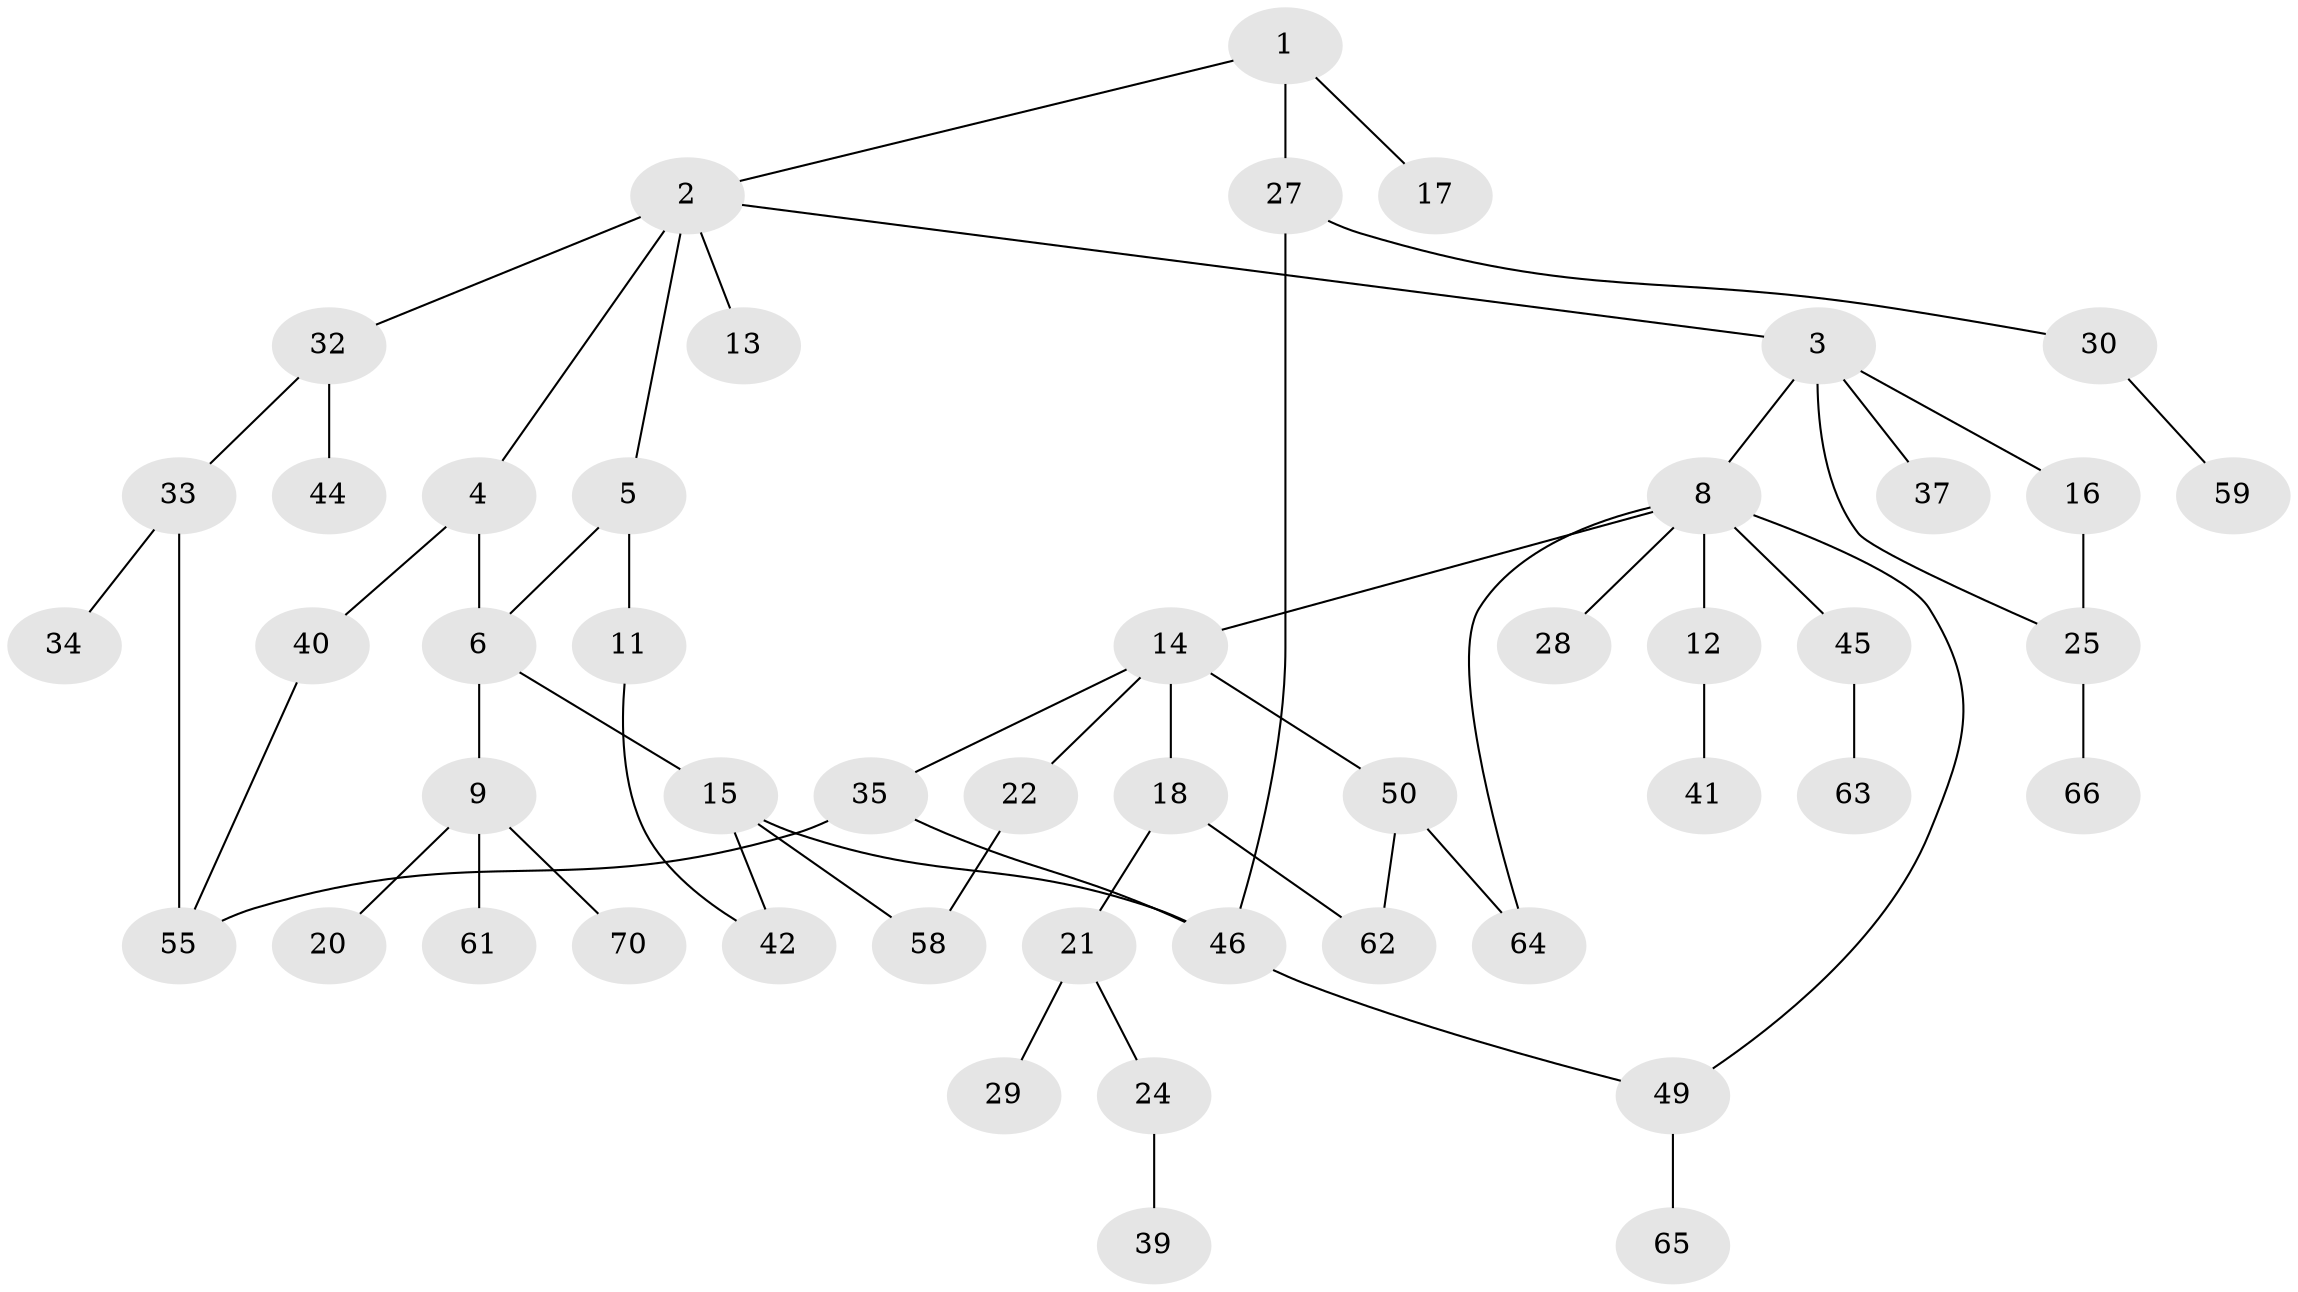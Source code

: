 // Generated by graph-tools (version 1.1) at 2025/23/03/03/25 07:23:32]
// undirected, 49 vertices, 59 edges
graph export_dot {
graph [start="1"]
  node [color=gray90,style=filled];
  1 [super="+10"];
  2 [super="+47"];
  3;
  4 [super="+52"];
  5 [super="+7"];
  6 [super="+23"];
  8 [super="+48"];
  9 [super="+60"];
  11 [super="+19"];
  12;
  13 [super="+57"];
  14;
  15 [super="+69"];
  16 [super="+26"];
  17;
  18;
  20;
  21;
  22 [super="+38"];
  24 [super="+54"];
  25 [super="+68"];
  27;
  28 [super="+31"];
  29;
  30 [super="+51"];
  32 [super="+36"];
  33;
  34;
  35 [super="+53"];
  37;
  39 [super="+43"];
  40;
  41;
  42 [super="+67"];
  44;
  45;
  46 [super="+56"];
  49;
  50;
  55;
  58;
  59;
  61;
  62;
  63;
  64 [super="+71"];
  65;
  66;
  70;
  1 -- 2;
  1 -- 27;
  1 -- 17;
  2 -- 3;
  2 -- 4;
  2 -- 5;
  2 -- 13;
  2 -- 32;
  3 -- 8;
  3 -- 16;
  3 -- 25;
  3 -- 37;
  4 -- 6;
  4 -- 40;
  5 -- 11;
  5 -- 6;
  6 -- 9;
  6 -- 15;
  8 -- 12;
  8 -- 14;
  8 -- 28;
  8 -- 45 [weight=2];
  8 -- 49;
  8 -- 64;
  9 -- 20;
  9 -- 61;
  9 -- 70;
  11 -- 42;
  12 -- 41;
  14 -- 18;
  14 -- 22;
  14 -- 35;
  14 -- 50;
  15 -- 58;
  15 -- 42;
  15 -- 46;
  16 -- 25;
  18 -- 21;
  18 -- 62;
  21 -- 24;
  21 -- 29;
  22 -- 58;
  24 -- 39;
  25 -- 66;
  27 -- 30;
  27 -- 46;
  30 -- 59;
  32 -- 33;
  32 -- 44;
  33 -- 34;
  33 -- 55;
  35 -- 55;
  35 -- 46;
  40 -- 55;
  45 -- 63;
  46 -- 49;
  49 -- 65;
  50 -- 62;
  50 -- 64;
}
